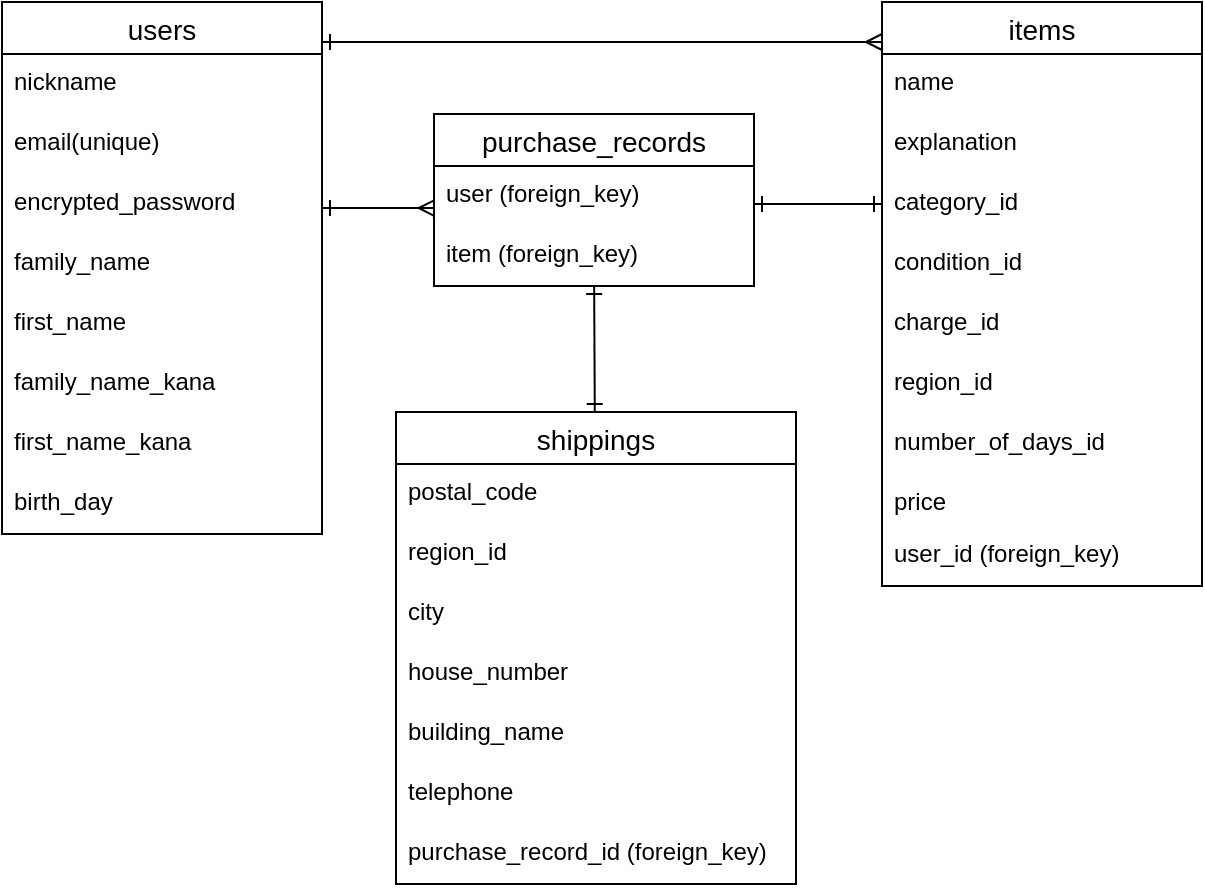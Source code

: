 <mxfile>
    <diagram id="7MekjjOr5QYeNwcgzQeo" name="ページ1">
        <mxGraphModel dx="421" dy="522" grid="1" gridSize="10" guides="1" tooltips="1" connect="1" arrows="1" fold="1" page="1" pageScale="1" pageWidth="827" pageHeight="1169" math="0" shadow="0">
            <root>
                <mxCell id="0"/>
                <mxCell id="1" parent="0"/>
                <mxCell id="51" value="users" style="swimlane;fontStyle=0;childLayout=stackLayout;horizontal=1;startSize=26;horizontalStack=0;resizeParent=1;resizeParentMax=0;resizeLast=0;collapsible=1;marginBottom=0;align=center;fontSize=14;" parent="1" vertex="1">
                    <mxGeometry x="120" y="160" width="160" height="266" as="geometry">
                        <mxRectangle x="120" y="160" width="60" height="30" as="alternateBounds"/>
                    </mxGeometry>
                </mxCell>
                <mxCell id="52" value="nickname" style="text;strokeColor=none;fillColor=none;spacingLeft=4;spacingRight=4;overflow=hidden;rotatable=0;points=[[0,0.5],[1,0.5]];portConstraint=eastwest;fontSize=12;" parent="51" vertex="1">
                    <mxGeometry y="26" width="160" height="30" as="geometry"/>
                </mxCell>
                <mxCell id="53" value="email(unique)" style="text;strokeColor=none;fillColor=none;spacingLeft=4;spacingRight=4;overflow=hidden;rotatable=0;points=[[0,0.5],[1,0.5]];portConstraint=eastwest;fontSize=12;" parent="51" vertex="1">
                    <mxGeometry y="56" width="160" height="30" as="geometry"/>
                </mxCell>
                <mxCell id="54" value="encrypted_password" style="text;strokeColor=none;fillColor=none;spacingLeft=4;spacingRight=4;overflow=hidden;rotatable=0;points=[[0,0.5],[1,0.5]];portConstraint=eastwest;fontSize=12;" parent="51" vertex="1">
                    <mxGeometry y="86" width="160" height="30" as="geometry"/>
                </mxCell>
                <mxCell id="56" value="family_name" style="text;strokeColor=none;fillColor=none;spacingLeft=4;spacingRight=4;overflow=hidden;rotatable=0;points=[[0,0.5],[1,0.5]];portConstraint=eastwest;fontSize=12;" parent="51" vertex="1">
                    <mxGeometry y="116" width="160" height="30" as="geometry"/>
                </mxCell>
                <mxCell id="66" value="first_name" style="text;strokeColor=none;fillColor=none;spacingLeft=4;spacingRight=4;overflow=hidden;rotatable=0;points=[[0,0.5],[1,0.5]];portConstraint=eastwest;fontSize=12;" parent="51" vertex="1">
                    <mxGeometry y="146" width="160" height="30" as="geometry"/>
                </mxCell>
                <mxCell id="67" value="family_name_kana" style="text;strokeColor=none;fillColor=none;spacingLeft=4;spacingRight=4;overflow=hidden;rotatable=0;points=[[0,0.5],[1,0.5]];portConstraint=eastwest;fontSize=12;" parent="51" vertex="1">
                    <mxGeometry y="176" width="160" height="30" as="geometry"/>
                </mxCell>
                <mxCell id="zzt3AXH7IK3i5mkAkHir-103" value="first_name_kana" style="text;strokeColor=none;fillColor=none;spacingLeft=4;spacingRight=4;overflow=hidden;rotatable=0;points=[[0,0.5],[1,0.5]];portConstraint=eastwest;fontSize=12;" parent="51" vertex="1">
                    <mxGeometry y="206" width="160" height="30" as="geometry"/>
                </mxCell>
                <mxCell id="zzt3AXH7IK3i5mkAkHir-104" value="birth_day" style="text;strokeColor=none;fillColor=none;spacingLeft=4;spacingRight=4;overflow=hidden;rotatable=0;points=[[0,0.5],[1,0.5]];portConstraint=eastwest;fontSize=12;" parent="51" vertex="1">
                    <mxGeometry y="236" width="160" height="30" as="geometry"/>
                </mxCell>
                <mxCell id="57" value="items" style="swimlane;fontStyle=0;childLayout=stackLayout;horizontal=1;startSize=26;horizontalStack=0;resizeParent=1;resizeParentMax=0;resizeLast=0;collapsible=1;marginBottom=0;align=center;fontSize=14;" parent="1" vertex="1">
                    <mxGeometry x="560" y="160" width="160" height="292" as="geometry">
                        <mxRectangle x="480" y="161" width="130" height="30" as="alternateBounds"/>
                    </mxGeometry>
                </mxCell>
                <mxCell id="61" value="name" style="text;strokeColor=none;fillColor=none;spacingLeft=4;spacingRight=4;overflow=hidden;rotatable=0;points=[[0,0.5],[1,0.5]];portConstraint=eastwest;fontSize=12;" parent="57" vertex="1">
                    <mxGeometry y="26" width="160" height="30" as="geometry"/>
                </mxCell>
                <mxCell id="zzt3AXH7IK3i5mkAkHir-68" value="explanation" style="text;strokeColor=none;fillColor=none;spacingLeft=4;spacingRight=4;overflow=hidden;rotatable=0;points=[[0,0.5],[1,0.5]];portConstraint=eastwest;fontSize=12;" parent="57" vertex="1">
                    <mxGeometry y="56" width="160" height="30" as="geometry"/>
                </mxCell>
                <mxCell id="zzt3AXH7IK3i5mkAkHir-70" value="category_id" style="text;strokeColor=none;fillColor=none;spacingLeft=4;spacingRight=4;overflow=hidden;rotatable=0;points=[[0,0.5],[1,0.5]];portConstraint=eastwest;fontSize=12;" parent="57" vertex="1">
                    <mxGeometry y="86" width="160" height="30" as="geometry"/>
                </mxCell>
                <mxCell id="zzt3AXH7IK3i5mkAkHir-69" value="condition_id" style="text;strokeColor=none;fillColor=none;spacingLeft=4;spacingRight=4;overflow=hidden;rotatable=0;points=[[0,0.5],[1,0.5]];portConstraint=eastwest;fontSize=12;" parent="57" vertex="1">
                    <mxGeometry y="116" width="160" height="30" as="geometry"/>
                </mxCell>
                <mxCell id="zzt3AXH7IK3i5mkAkHir-72" value="charge_id" style="text;strokeColor=none;fillColor=none;spacingLeft=4;spacingRight=4;overflow=hidden;rotatable=0;points=[[0,0.5],[1,0.5]];portConstraint=eastwest;fontSize=12;" parent="57" vertex="1">
                    <mxGeometry y="146" width="160" height="30" as="geometry"/>
                </mxCell>
                <mxCell id="59" value="region_id" style="text;strokeColor=none;fillColor=none;spacingLeft=4;spacingRight=4;overflow=hidden;rotatable=0;points=[[0,0.5],[1,0.5]];portConstraint=eastwest;fontSize=12;" parent="57" vertex="1">
                    <mxGeometry y="176" width="160" height="30" as="geometry"/>
                </mxCell>
                <mxCell id="zzt3AXH7IK3i5mkAkHir-73" value="number_of_days_id" style="text;strokeColor=none;fillColor=none;spacingLeft=4;spacingRight=4;overflow=hidden;rotatable=0;points=[[0,0.5],[1,0.5]];portConstraint=eastwest;fontSize=12;" parent="57" vertex="1">
                    <mxGeometry y="206" width="160" height="30" as="geometry"/>
                </mxCell>
                <mxCell id="58" value="price" style="text;strokeColor=none;fillColor=none;spacingLeft=4;spacingRight=4;overflow=hidden;rotatable=0;points=[[0,0.5],[1,0.5]];portConstraint=eastwest;fontSize=12;" parent="57" vertex="1">
                    <mxGeometry y="236" width="160" height="26" as="geometry"/>
                </mxCell>
                <mxCell id="zzt3AXH7IK3i5mkAkHir-78" value="user_id (foreign_key)" style="text;strokeColor=none;fillColor=none;spacingLeft=4;spacingRight=4;overflow=hidden;rotatable=0;points=[[0,0.5],[1,0.5]];portConstraint=eastwest;fontSize=12;" parent="57" vertex="1">
                    <mxGeometry y="262" width="160" height="30" as="geometry"/>
                </mxCell>
                <mxCell id="62" style="edgeStyle=none;html=1;endArrow=ERmany;endFill=0;startArrow=ERone;startFill=0;strokeWidth=1;" parent="1" edge="1">
                    <mxGeometry relative="1" as="geometry">
                        <mxPoint x="280" y="180" as="sourcePoint"/>
                        <mxPoint x="560" y="180" as="targetPoint"/>
                    </mxGeometry>
                </mxCell>
                <mxCell id="zzt3AXH7IK3i5mkAkHir-79" value="shippings" style="swimlane;fontStyle=0;childLayout=stackLayout;horizontal=1;startSize=26;horizontalStack=0;resizeParent=1;resizeParentMax=0;resizeLast=0;collapsible=1;marginBottom=0;align=center;fontSize=14;" parent="1" vertex="1">
                    <mxGeometry x="317" y="365" width="200" height="236" as="geometry">
                        <mxRectangle x="480" y="161" width="130" height="30" as="alternateBounds"/>
                    </mxGeometry>
                </mxCell>
                <mxCell id="zzt3AXH7IK3i5mkAkHir-80" value="postal_code" style="text;strokeColor=none;fillColor=none;spacingLeft=4;spacingRight=4;overflow=hidden;rotatable=0;points=[[0,0.5],[1,0.5]];portConstraint=eastwest;fontSize=12;" parent="zzt3AXH7IK3i5mkAkHir-79" vertex="1">
                    <mxGeometry y="26" width="200" height="30" as="geometry"/>
                </mxCell>
                <mxCell id="zzt3AXH7IK3i5mkAkHir-81" value="region_id" style="text;strokeColor=none;fillColor=none;spacingLeft=4;spacingRight=4;overflow=hidden;rotatable=0;points=[[0,0.5],[1,0.5]];portConstraint=eastwest;fontSize=12;" parent="zzt3AXH7IK3i5mkAkHir-79" vertex="1">
                    <mxGeometry y="56" width="200" height="30" as="geometry"/>
                </mxCell>
                <mxCell id="zzt3AXH7IK3i5mkAkHir-82" value="city" style="text;strokeColor=none;fillColor=none;spacingLeft=4;spacingRight=4;overflow=hidden;rotatable=0;points=[[0,0.5],[1,0.5]];portConstraint=eastwest;fontSize=12;" parent="zzt3AXH7IK3i5mkAkHir-79" vertex="1">
                    <mxGeometry y="86" width="200" height="30" as="geometry"/>
                </mxCell>
                <mxCell id="zzt3AXH7IK3i5mkAkHir-83" value="house_number" style="text;strokeColor=none;fillColor=none;spacingLeft=4;spacingRight=4;overflow=hidden;rotatable=0;points=[[0,0.5],[1,0.5]];portConstraint=eastwest;fontSize=12;" parent="zzt3AXH7IK3i5mkAkHir-79" vertex="1">
                    <mxGeometry y="116" width="200" height="30" as="geometry"/>
                </mxCell>
                <mxCell id="zzt3AXH7IK3i5mkAkHir-84" value="building_name" style="text;strokeColor=none;fillColor=none;spacingLeft=4;spacingRight=4;overflow=hidden;rotatable=0;points=[[0,0.5],[1,0.5]];portConstraint=eastwest;fontSize=12;" parent="zzt3AXH7IK3i5mkAkHir-79" vertex="1">
                    <mxGeometry y="146" width="200" height="30" as="geometry"/>
                </mxCell>
                <mxCell id="zzt3AXH7IK3i5mkAkHir-86" value="telephone" style="text;strokeColor=none;fillColor=none;spacingLeft=4;spacingRight=4;overflow=hidden;rotatable=0;points=[[0,0.5],[1,0.5]];portConstraint=eastwest;fontSize=12;" parent="zzt3AXH7IK3i5mkAkHir-79" vertex="1">
                    <mxGeometry y="176" width="200" height="30" as="geometry"/>
                </mxCell>
                <mxCell id="zzt3AXH7IK3i5mkAkHir-87" value="purchase_record_id (foreign_key)" style="text;strokeColor=none;fillColor=none;spacingLeft=4;spacingRight=4;overflow=hidden;rotatable=0;points=[[0,0.5],[1,0.5]];portConstraint=eastwest;fontSize=12;" parent="zzt3AXH7IK3i5mkAkHir-79" vertex="1">
                    <mxGeometry y="206" width="200" height="30" as="geometry"/>
                </mxCell>
                <mxCell id="zzt3AXH7IK3i5mkAkHir-91" value="purchase_records" style="swimlane;fontStyle=0;childLayout=stackLayout;horizontal=1;startSize=26;horizontalStack=0;resizeParent=1;resizeParentMax=0;resizeLast=0;collapsible=1;marginBottom=0;align=center;fontSize=14;" parent="1" vertex="1">
                    <mxGeometry x="336" y="216" width="160" height="86" as="geometry">
                        <mxRectangle x="120" y="160" width="60" height="30" as="alternateBounds"/>
                    </mxGeometry>
                </mxCell>
                <mxCell id="zzt3AXH7IK3i5mkAkHir-92" value="user (foreign_key)" style="text;strokeColor=none;fillColor=none;spacingLeft=4;spacingRight=4;overflow=hidden;rotatable=0;points=[[0,0.5],[1,0.5]];portConstraint=eastwest;fontSize=12;" parent="zzt3AXH7IK3i5mkAkHir-91" vertex="1">
                    <mxGeometry y="26" width="160" height="30" as="geometry"/>
                </mxCell>
                <mxCell id="zzt3AXH7IK3i5mkAkHir-93" value="item (foreign_key)" style="text;strokeColor=none;fillColor=none;spacingLeft=4;spacingRight=4;overflow=hidden;rotatable=0;points=[[0,0.5],[1,0.5]];portConstraint=eastwest;fontSize=12;" parent="zzt3AXH7IK3i5mkAkHir-91" vertex="1">
                    <mxGeometry y="56" width="160" height="30" as="geometry"/>
                </mxCell>
                <mxCell id="zzt3AXH7IK3i5mkAkHir-107" style="edgeStyle=orthogonalEdgeStyle;html=1;exitX=1;exitY=0.5;exitDx=0;exitDy=0;entryX=0.002;entryY=0.128;entryDx=0;entryDy=0;entryPerimeter=0;strokeWidth=1;startArrow=ERone;startFill=0;endArrow=ERmany;endFill=0;" parent="1" edge="1">
                    <mxGeometry relative="1" as="geometry">
                        <mxPoint x="280" y="263" as="sourcePoint"/>
                        <mxPoint x="336.32" y="263.008" as="targetPoint"/>
                    </mxGeometry>
                </mxCell>
                <mxCell id="zzt3AXH7IK3i5mkAkHir-108" style="edgeStyle=orthogonalEdgeStyle;html=1;exitX=1;exitY=0.5;exitDx=0;exitDy=0;entryX=0;entryY=0.5;entryDx=0;entryDy=0;strokeWidth=1;startArrow=ERone;startFill=0;endArrow=ERone;endFill=0;" parent="1" edge="1">
                    <mxGeometry relative="1" as="geometry">
                        <mxPoint x="496" y="261" as="sourcePoint"/>
                        <mxPoint x="560" y="261" as="targetPoint"/>
                    </mxGeometry>
                </mxCell>
                <mxCell id="zzt3AXH7IK3i5mkAkHir-116" style="html=1;strokeWidth=1;startArrow=ERone;startFill=0;endArrow=ERone;endFill=0;" parent="1" source="zzt3AXH7IK3i5mkAkHir-93" target="zzt3AXH7IK3i5mkAkHir-79" edge="1">
                    <mxGeometry relative="1" as="geometry">
                        <mxPoint x="416.083" y="332" as="sourcePoint"/>
                    </mxGeometry>
                </mxCell>
            </root>
        </mxGraphModel>
    </diagram>
</mxfile>